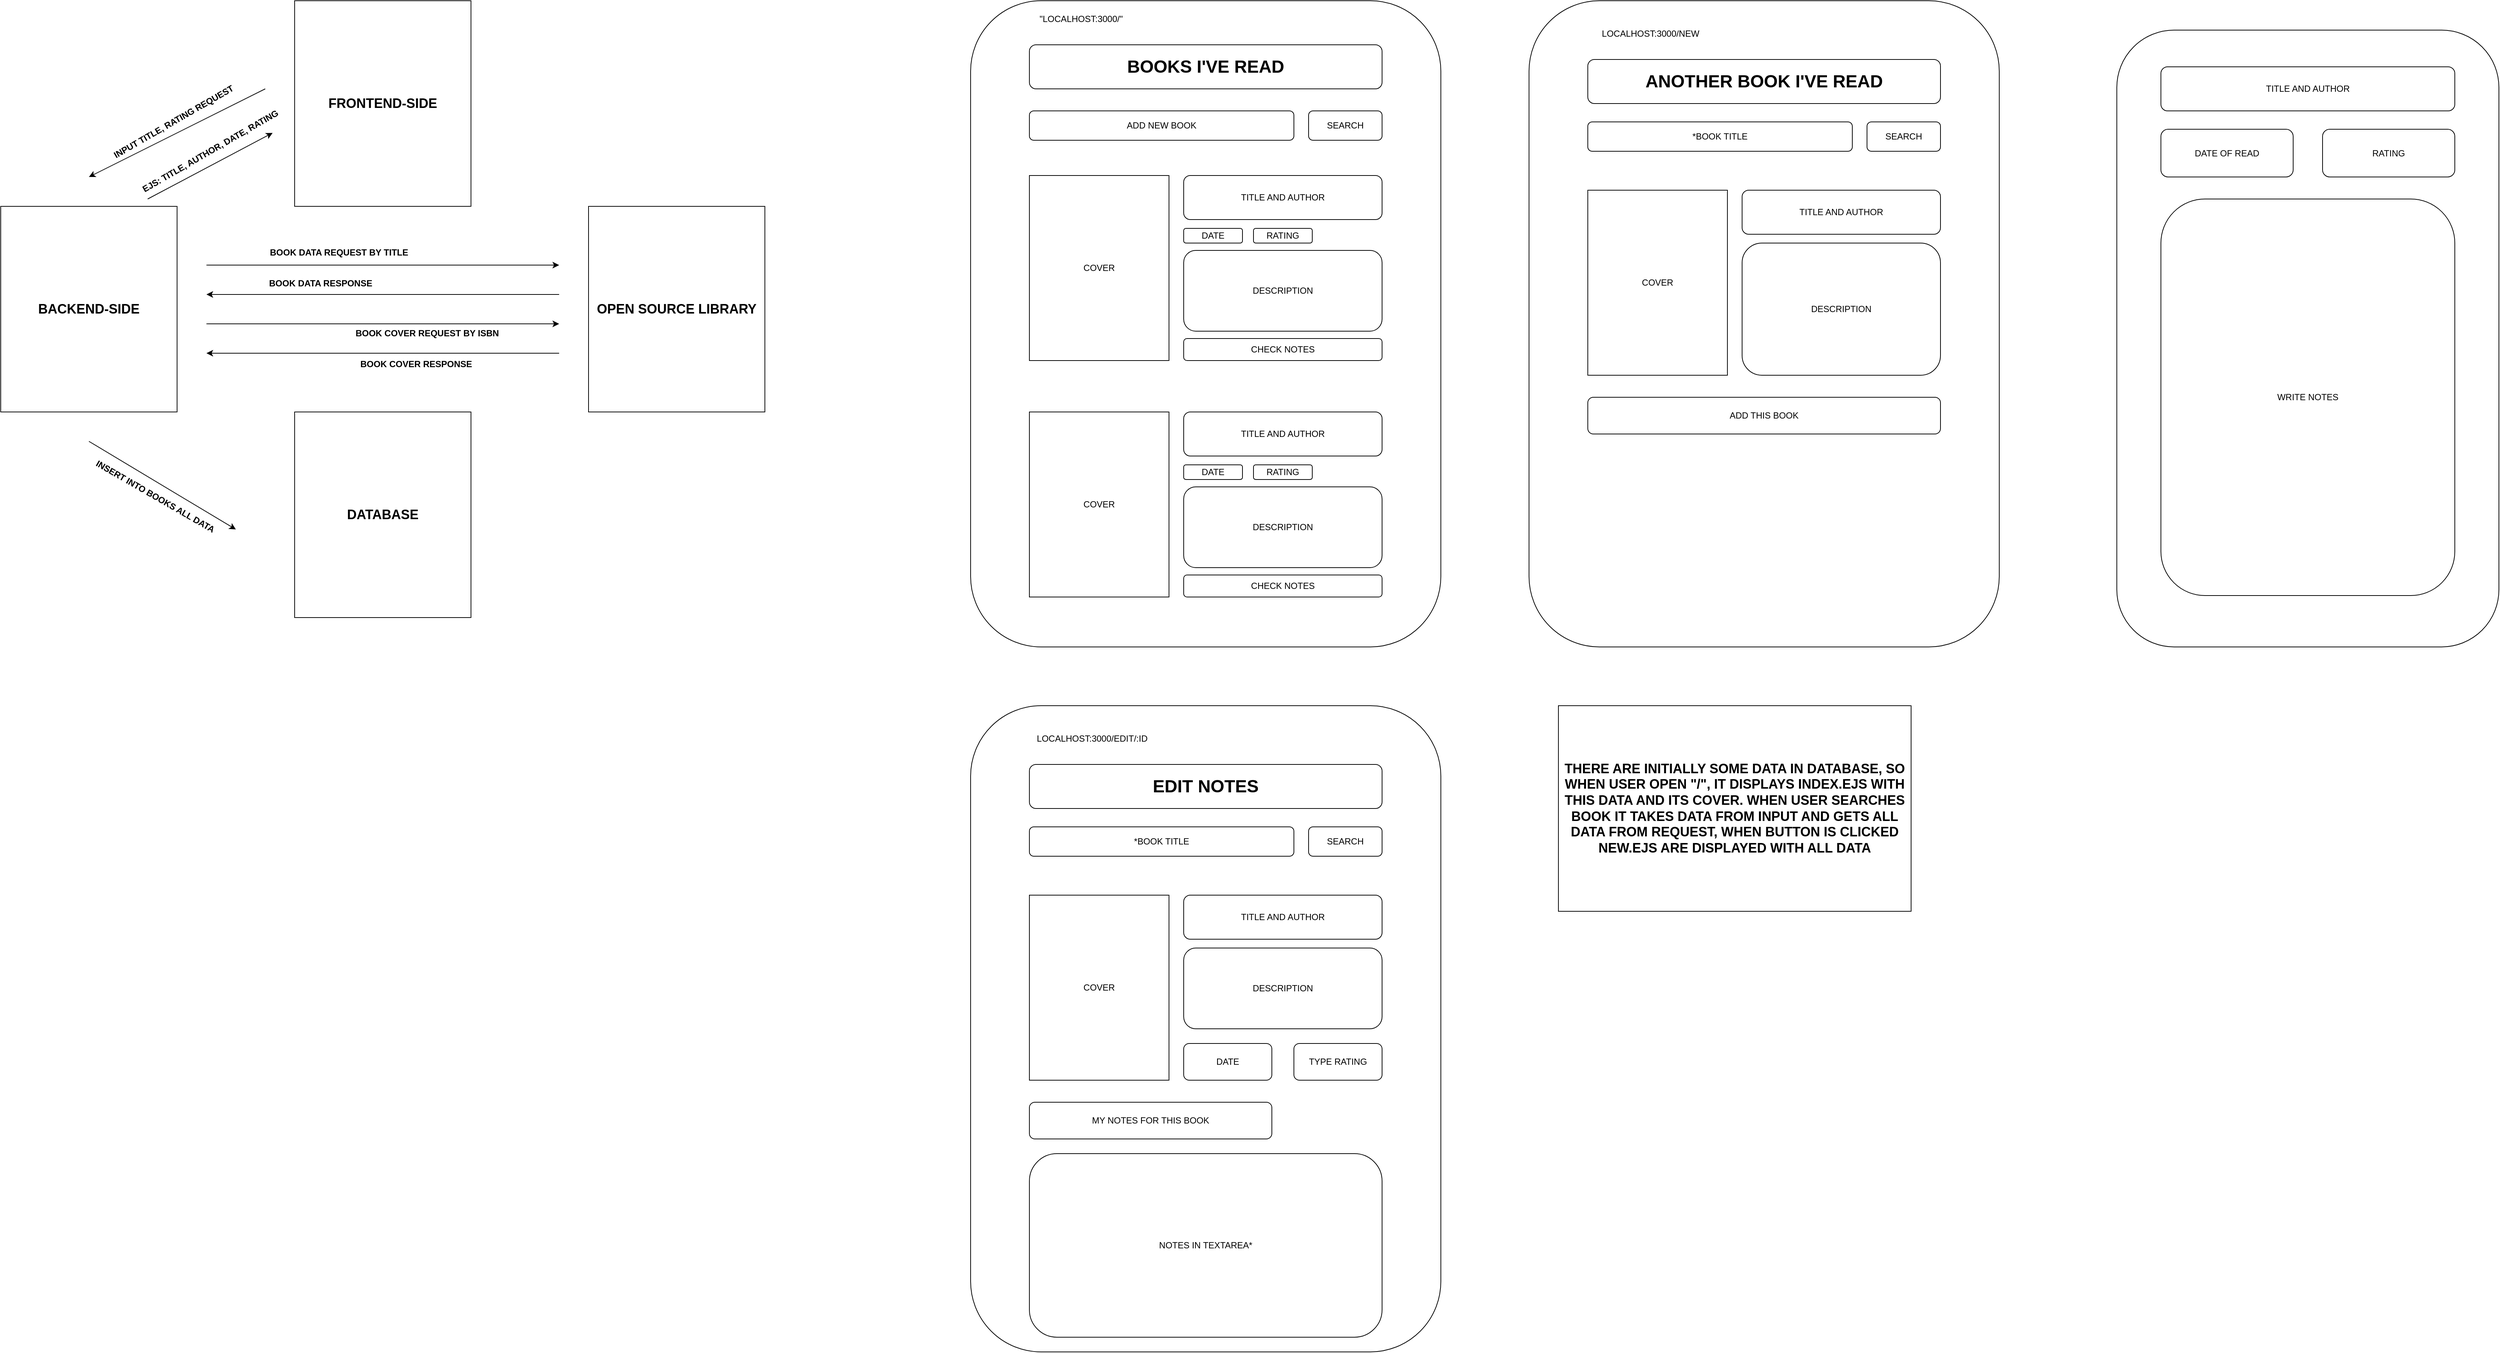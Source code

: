 <mxfile version="24.7.7">
  <diagram name="Страница — 1" id="QrU37pm7vkUHMY58r9gZ">
    <mxGraphModel dx="2726" dy="749" grid="1" gridSize="10" guides="1" tooltips="1" connect="1" arrows="1" fold="1" page="0" pageScale="1" pageWidth="827" pageHeight="1169" math="0" shadow="0">
      <root>
        <mxCell id="0" />
        <mxCell id="1" parent="0" />
        <mxCell id="GPMj4IqnTHS0_m07yQW1-1" value="&lt;h2&gt;OPEN SOURCE LIBRARY&lt;/h2&gt;" style="rounded=0;whiteSpace=wrap;html=1;" parent="1" vertex="1">
          <mxGeometry x="-120" y="320" width="240" height="280" as="geometry" />
        </mxCell>
        <mxCell id="GPMj4IqnTHS0_m07yQW1-3" value="&lt;h2&gt;BACKEND-SIDE&lt;/h2&gt;" style="rounded=0;whiteSpace=wrap;html=1;" parent="1" vertex="1">
          <mxGeometry x="-920" y="320" width="240" height="280" as="geometry" />
        </mxCell>
        <mxCell id="GPMj4IqnTHS0_m07yQW1-4" value="&lt;h2&gt;DATABASE&lt;/h2&gt;" style="rounded=0;whiteSpace=wrap;html=1;" parent="1" vertex="1">
          <mxGeometry x="-520" y="600" width="240" height="280" as="geometry" />
        </mxCell>
        <mxCell id="GPMj4IqnTHS0_m07yQW1-5" value="&lt;h2&gt;FRONTEND-SIDE&lt;/h2&gt;" style="rounded=0;whiteSpace=wrap;html=1;" parent="1" vertex="1">
          <mxGeometry x="-520" y="40" width="240" height="280" as="geometry" />
        </mxCell>
        <mxCell id="GPMj4IqnTHS0_m07yQW1-10" value="" style="endArrow=classic;html=1;rounded=0;" parent="1" edge="1">
          <mxGeometry width="50" height="50" relative="1" as="geometry">
            <mxPoint x="-160" y="520" as="sourcePoint" />
            <mxPoint x="-640" y="520" as="targetPoint" />
            <Array as="points">
              <mxPoint x="-400" y="520" />
            </Array>
          </mxGeometry>
        </mxCell>
        <mxCell id="GPMj4IqnTHS0_m07yQW1-11" value="BOOK COVER RESPONSE" style="text;html=1;align=center;verticalAlign=middle;resizable=0;points=[];autosize=1;strokeColor=none;fillColor=none;fontStyle=1" parent="1" vertex="1">
          <mxGeometry x="-440" y="520" width="170" height="30" as="geometry" />
        </mxCell>
        <mxCell id="GPMj4IqnTHS0_m07yQW1-12" value="" style="endArrow=classic;html=1;rounded=0;" parent="1" edge="1">
          <mxGeometry width="50" height="50" relative="1" as="geometry">
            <mxPoint x="-560" y="160" as="sourcePoint" />
            <mxPoint x="-800" y="280" as="targetPoint" />
          </mxGeometry>
        </mxCell>
        <mxCell id="GPMj4IqnTHS0_m07yQW1-13" value="INPUT TITLE, RATING REQUEST" style="text;html=1;align=center;verticalAlign=middle;resizable=0;points=[];autosize=1;strokeColor=none;fillColor=none;fontStyle=1;rotation=-30;" parent="1" vertex="1">
          <mxGeometry x="-790" y="190" width="210" height="30" as="geometry" />
        </mxCell>
        <mxCell id="GPMj4IqnTHS0_m07yQW1-14" value="" style="endArrow=classic;html=1;rounded=0;" parent="1" edge="1">
          <mxGeometry width="50" height="50" relative="1" as="geometry">
            <mxPoint x="-640" y="400" as="sourcePoint" />
            <mxPoint x="-160" y="400" as="targetPoint" />
          </mxGeometry>
        </mxCell>
        <mxCell id="GPMj4IqnTHS0_m07yQW1-15" value="BOOK DATA REQUEST BY TITLE" style="text;html=1;align=center;verticalAlign=middle;resizable=0;points=[];autosize=1;strokeColor=none;fillColor=none;fontStyle=1;labelBackgroundColor=none;" parent="1" vertex="1">
          <mxGeometry x="-565" y="368" width="210" height="30" as="geometry" />
        </mxCell>
        <mxCell id="GPMj4IqnTHS0_m07yQW1-16" value="" style="endArrow=classic;html=1;rounded=0;" parent="1" edge="1">
          <mxGeometry width="50" height="50" relative="1" as="geometry">
            <mxPoint x="-160" y="440" as="sourcePoint" />
            <mxPoint x="-640" y="440" as="targetPoint" />
          </mxGeometry>
        </mxCell>
        <mxCell id="GPMj4IqnTHS0_m07yQW1-19" value="BOOK DATA RESPONSE" style="text;html=1;align=center;verticalAlign=middle;resizable=0;points=[];autosize=1;strokeColor=none;fillColor=none;fontStyle=1" parent="1" vertex="1">
          <mxGeometry x="-565" y="410" width="160" height="30" as="geometry" />
        </mxCell>
        <mxCell id="GPMj4IqnTHS0_m07yQW1-20" value="" style="endArrow=classic;html=1;rounded=0;" parent="1" edge="1">
          <mxGeometry width="50" height="50" relative="1" as="geometry">
            <mxPoint x="-640" y="480" as="sourcePoint" />
            <mxPoint x="-160" y="480" as="targetPoint" />
          </mxGeometry>
        </mxCell>
        <mxCell id="GPMj4IqnTHS0_m07yQW1-21" value="BOOK COVER REQUEST BY ISBN" style="text;html=1;align=center;verticalAlign=middle;resizable=0;points=[];autosize=1;strokeColor=none;fillColor=none;fontStyle=1" parent="1" vertex="1">
          <mxGeometry x="-450" y="478" width="220" height="30" as="geometry" />
        </mxCell>
        <mxCell id="GPMj4IqnTHS0_m07yQW1-22" value="" style="endArrow=classic;html=1;rounded=0;" parent="1" edge="1">
          <mxGeometry width="50" height="50" relative="1" as="geometry">
            <mxPoint x="-800" y="640" as="sourcePoint" />
            <mxPoint x="-600" y="760" as="targetPoint" />
          </mxGeometry>
        </mxCell>
        <mxCell id="GPMj4IqnTHS0_m07yQW1-23" value="INSERT INTO BOOKS ALL DATA" style="text;html=1;align=center;verticalAlign=middle;resizable=0;points=[];autosize=1;strokeColor=none;fillColor=none;fontStyle=1;rotation=30;" parent="1" vertex="1">
          <mxGeometry x="-810" y="700" width="200" height="30" as="geometry" />
        </mxCell>
        <mxCell id="GPMj4IqnTHS0_m07yQW1-27" value="" style="endArrow=classic;html=1;rounded=0;" parent="1" edge="1">
          <mxGeometry width="50" height="50" relative="1" as="geometry">
            <mxPoint x="-720" y="310" as="sourcePoint" />
            <mxPoint x="-550" y="220" as="targetPoint" />
          </mxGeometry>
        </mxCell>
        <mxCell id="GPMj4IqnTHS0_m07yQW1-28" value="EJS: TITLE, AUTHOR, DATE, RATING" style="text;html=1;align=center;verticalAlign=middle;resizable=0;points=[];autosize=1;strokeColor=none;fillColor=none;fontStyle=1;rotation=-30;" parent="1" vertex="1">
          <mxGeometry x="-750" y="230" width="230" height="30" as="geometry" />
        </mxCell>
        <mxCell id="GPMj4IqnTHS0_m07yQW1-29" value="" style="rounded=1;whiteSpace=wrap;html=1;" parent="1" vertex="1">
          <mxGeometry x="400" y="40" width="640" height="880" as="geometry" />
        </mxCell>
        <mxCell id="GPMj4IqnTHS0_m07yQW1-30" value="&lt;h1&gt;BOOKS I&#39;VE READ&lt;/h1&gt;" style="rounded=1;whiteSpace=wrap;html=1;" parent="1" vertex="1">
          <mxGeometry x="480" y="100" width="480" height="60" as="geometry" />
        </mxCell>
        <mxCell id="GPMj4IqnTHS0_m07yQW1-31" value="ADD NEW BOOK" style="rounded=1;whiteSpace=wrap;html=1;" parent="1" vertex="1">
          <mxGeometry x="480" y="190" width="360" height="40" as="geometry" />
        </mxCell>
        <mxCell id="GPMj4IqnTHS0_m07yQW1-32" value="SEARCH" style="rounded=1;whiteSpace=wrap;html=1;" parent="1" vertex="1">
          <mxGeometry x="860" y="190" width="100" height="40" as="geometry" />
        </mxCell>
        <mxCell id="GPMj4IqnTHS0_m07yQW1-33" value="COVER" style="rounded=0;whiteSpace=wrap;html=1;" parent="1" vertex="1">
          <mxGeometry x="480" y="278" width="190" height="252" as="geometry" />
        </mxCell>
        <mxCell id="GPMj4IqnTHS0_m07yQW1-34" value="TITLE AND AUTHOR" style="rounded=1;whiteSpace=wrap;html=1;" parent="1" vertex="1">
          <mxGeometry x="690" y="278" width="270" height="60" as="geometry" />
        </mxCell>
        <mxCell id="GPMj4IqnTHS0_m07yQW1-36" value="DATE" style="rounded=1;whiteSpace=wrap;html=1;" parent="1" vertex="1">
          <mxGeometry x="690" y="350" width="80" height="20" as="geometry" />
        </mxCell>
        <mxCell id="GPMj4IqnTHS0_m07yQW1-37" value="DESCRIPTION" style="rounded=1;whiteSpace=wrap;html=1;" parent="1" vertex="1">
          <mxGeometry x="690" y="380" width="270" height="110" as="geometry" />
        </mxCell>
        <mxCell id="GPMj4IqnTHS0_m07yQW1-38" value="RATING" style="rounded=1;whiteSpace=wrap;html=1;" parent="1" vertex="1">
          <mxGeometry x="785" y="350" width="80" height="20" as="geometry" />
        </mxCell>
        <mxCell id="GPMj4IqnTHS0_m07yQW1-40" value="CHECK NOTES" style="rounded=1;whiteSpace=wrap;html=1;" parent="1" vertex="1">
          <mxGeometry x="690" y="500" width="270" height="30" as="geometry" />
        </mxCell>
        <mxCell id="GPMj4IqnTHS0_m07yQW1-41" value="&quot;LOCALHOST:3000/&quot;" style="text;html=1;align=center;verticalAlign=middle;resizable=0;points=[];autosize=1;strokeColor=none;fillColor=none;" parent="1" vertex="1">
          <mxGeometry x="480" y="50" width="140" height="30" as="geometry" />
        </mxCell>
        <mxCell id="GPMj4IqnTHS0_m07yQW1-54" value="COVER" style="rounded=0;whiteSpace=wrap;html=1;" parent="1" vertex="1">
          <mxGeometry x="480" y="600" width="190" height="252" as="geometry" />
        </mxCell>
        <mxCell id="GPMj4IqnTHS0_m07yQW1-55" value="TITLE AND AUTHOR" style="rounded=1;whiteSpace=wrap;html=1;" parent="1" vertex="1">
          <mxGeometry x="690" y="600" width="270" height="60" as="geometry" />
        </mxCell>
        <mxCell id="GPMj4IqnTHS0_m07yQW1-56" value="DATE" style="rounded=1;whiteSpace=wrap;html=1;" parent="1" vertex="1">
          <mxGeometry x="690" y="672" width="80" height="20" as="geometry" />
        </mxCell>
        <mxCell id="GPMj4IqnTHS0_m07yQW1-57" value="DESCRIPTION" style="rounded=1;whiteSpace=wrap;html=1;" parent="1" vertex="1">
          <mxGeometry x="690" y="702" width="270" height="110" as="geometry" />
        </mxCell>
        <mxCell id="GPMj4IqnTHS0_m07yQW1-58" value="RATING" style="rounded=1;whiteSpace=wrap;html=1;" parent="1" vertex="1">
          <mxGeometry x="785" y="672" width="80" height="20" as="geometry" />
        </mxCell>
        <mxCell id="GPMj4IqnTHS0_m07yQW1-59" value="CHECK NOTES" style="rounded=1;whiteSpace=wrap;html=1;" parent="1" vertex="1">
          <mxGeometry x="690" y="822" width="270" height="30" as="geometry" />
        </mxCell>
        <mxCell id="GPMj4IqnTHS0_m07yQW1-70" value="" style="rounded=1;whiteSpace=wrap;html=1;" parent="1" vertex="1">
          <mxGeometry x="1160" y="40" width="640" height="880" as="geometry" />
        </mxCell>
        <mxCell id="GPMj4IqnTHS0_m07yQW1-89" value="*BOOK TITLE" style="rounded=1;whiteSpace=wrap;html=1;" parent="1" vertex="1">
          <mxGeometry x="1240" y="205" width="360" height="40" as="geometry" />
        </mxCell>
        <mxCell id="GPMj4IqnTHS0_m07yQW1-90" value="SEARCH" style="rounded=1;whiteSpace=wrap;html=1;" parent="1" vertex="1">
          <mxGeometry x="1620" y="205" width="100" height="40" as="geometry" />
        </mxCell>
        <mxCell id="GPMj4IqnTHS0_m07yQW1-91" value="&lt;h1&gt;ANOTHER BOOK I&#39;VE READ&lt;/h1&gt;" style="rounded=1;whiteSpace=wrap;html=1;" parent="1" vertex="1">
          <mxGeometry x="1240" y="120" width="480" height="60" as="geometry" />
        </mxCell>
        <mxCell id="GPMj4IqnTHS0_m07yQW1-92" value="COVER" style="rounded=0;whiteSpace=wrap;html=1;" parent="1" vertex="1">
          <mxGeometry x="1240" y="298" width="190" height="252" as="geometry" />
        </mxCell>
        <mxCell id="GPMj4IqnTHS0_m07yQW1-93" value="TITLE AND AUTHOR" style="rounded=1;whiteSpace=wrap;html=1;" parent="1" vertex="1">
          <mxGeometry x="1450" y="298" width="270" height="60" as="geometry" />
        </mxCell>
        <mxCell id="GPMj4IqnTHS0_m07yQW1-94" value="DESCRIPTION" style="rounded=1;whiteSpace=wrap;html=1;" parent="1" vertex="1">
          <mxGeometry x="1450" y="370" width="270" height="180" as="geometry" />
        </mxCell>
        <mxCell id="GPMj4IqnTHS0_m07yQW1-97" value="ADD THIS BOOK" style="rounded=1;whiteSpace=wrap;html=1;" parent="1" vertex="1">
          <mxGeometry x="1240" y="580" width="480" height="50" as="geometry" />
        </mxCell>
        <mxCell id="GPMj4IqnTHS0_m07yQW1-98" value="LOCALHOST:3000/NEW" style="text;html=1;align=center;verticalAlign=middle;resizable=0;points=[];autosize=1;strokeColor=none;fillColor=none;" parent="1" vertex="1">
          <mxGeometry x="1245" y="70" width="160" height="30" as="geometry" />
        </mxCell>
        <mxCell id="GPMj4IqnTHS0_m07yQW1-100" value="" style="rounded=1;whiteSpace=wrap;html=1;" parent="1" vertex="1">
          <mxGeometry x="400" y="1000" width="640" height="880" as="geometry" />
        </mxCell>
        <mxCell id="GPMj4IqnTHS0_m07yQW1-101" value="*BOOK TITLE" style="rounded=1;whiteSpace=wrap;html=1;" parent="1" vertex="1">
          <mxGeometry x="480" y="1165" width="360" height="40" as="geometry" />
        </mxCell>
        <mxCell id="GPMj4IqnTHS0_m07yQW1-102" value="SEARCH" style="rounded=1;whiteSpace=wrap;html=1;" parent="1" vertex="1">
          <mxGeometry x="860" y="1165" width="100" height="40" as="geometry" />
        </mxCell>
        <mxCell id="GPMj4IqnTHS0_m07yQW1-103" value="&lt;h1&gt;EDIT NOTES&lt;/h1&gt;" style="rounded=1;whiteSpace=wrap;html=1;" parent="1" vertex="1">
          <mxGeometry x="480" y="1080" width="480" height="60" as="geometry" />
        </mxCell>
        <mxCell id="GPMj4IqnTHS0_m07yQW1-104" value="COVER" style="rounded=0;whiteSpace=wrap;html=1;" parent="1" vertex="1">
          <mxGeometry x="480" y="1258" width="190" height="252" as="geometry" />
        </mxCell>
        <mxCell id="GPMj4IqnTHS0_m07yQW1-105" value="TITLE AND AUTHOR" style="rounded=1;whiteSpace=wrap;html=1;" parent="1" vertex="1">
          <mxGeometry x="690" y="1258" width="270" height="60" as="geometry" />
        </mxCell>
        <mxCell id="GPMj4IqnTHS0_m07yQW1-106" value="DESCRIPTION" style="rounded=1;whiteSpace=wrap;html=1;" parent="1" vertex="1">
          <mxGeometry x="690" y="1330" width="270" height="110" as="geometry" />
        </mxCell>
        <mxCell id="GPMj4IqnTHS0_m07yQW1-107" value="DATE" style="rounded=1;whiteSpace=wrap;html=1;" parent="1" vertex="1">
          <mxGeometry x="690" y="1460" width="120" height="50" as="geometry" />
        </mxCell>
        <mxCell id="GPMj4IqnTHS0_m07yQW1-108" value="TYPE RATING" style="rounded=1;whiteSpace=wrap;html=1;" parent="1" vertex="1">
          <mxGeometry x="840" y="1460" width="120" height="50" as="geometry" />
        </mxCell>
        <mxCell id="GPMj4IqnTHS0_m07yQW1-109" value="MY NOTES FOR THIS BOOK" style="rounded=1;whiteSpace=wrap;html=1;" parent="1" vertex="1">
          <mxGeometry x="480" y="1540" width="330" height="50" as="geometry" />
        </mxCell>
        <mxCell id="GPMj4IqnTHS0_m07yQW1-110" value="LOCALHOST:3000/EDIT/:ID" style="text;html=1;align=center;verticalAlign=middle;resizable=0;points=[];autosize=1;strokeColor=none;fillColor=none;" parent="1" vertex="1">
          <mxGeometry x="480" y="1030" width="170" height="30" as="geometry" />
        </mxCell>
        <mxCell id="GPMj4IqnTHS0_m07yQW1-111" value="NOTES IN TEXTAREA*" style="rounded=1;whiteSpace=wrap;html=1;" parent="1" vertex="1">
          <mxGeometry x="480" y="1610" width="480" height="250" as="geometry" />
        </mxCell>
        <mxCell id="GPMj4IqnTHS0_m07yQW1-112" value="&lt;h2&gt;THERE ARE INITIALLY SOME DATA IN DATABASE, SO WHEN USER OPEN &quot;/&quot;, IT DISPLAYS INDEX.EJS WITH THIS DATA AND ITS COVER. WHEN USER SEARCHES BOOK IT TAKES DATA FROM INPUT AND GETS ALL DATA FROM REQUEST, WHEN BUTTON IS CLICKED NEW.EJS ARE DISPLAYED WITH ALL DATA&lt;/h2&gt;" style="rounded=0;whiteSpace=wrap;html=1;" parent="1" vertex="1">
          <mxGeometry x="1200" y="1000" width="480" height="280" as="geometry" />
        </mxCell>
        <mxCell id="HQc-nn4o1unBynW0NOAv-14" value="" style="rounded=1;whiteSpace=wrap;html=1;" vertex="1" parent="1">
          <mxGeometry x="1960" y="80" width="520" height="840" as="geometry" />
        </mxCell>
        <mxCell id="HQc-nn4o1unBynW0NOAv-15" value="TITLE AND AUTHOR" style="rounded=1;whiteSpace=wrap;html=1;" vertex="1" parent="1">
          <mxGeometry x="2020" y="130" width="400" height="60" as="geometry" />
        </mxCell>
        <mxCell id="HQc-nn4o1unBynW0NOAv-16" value="DATE OF READ" style="rounded=1;whiteSpace=wrap;html=1;" vertex="1" parent="1">
          <mxGeometry x="2020" y="215" width="180" height="65" as="geometry" />
        </mxCell>
        <mxCell id="HQc-nn4o1unBynW0NOAv-17" value="RATING" style="rounded=1;whiteSpace=wrap;html=1;" vertex="1" parent="1">
          <mxGeometry x="2240" y="215" width="180" height="65" as="geometry" />
        </mxCell>
        <mxCell id="HQc-nn4o1unBynW0NOAv-18" value="WRITE NOTES" style="rounded=1;whiteSpace=wrap;html=1;" vertex="1" parent="1">
          <mxGeometry x="2020" y="310" width="400" height="540" as="geometry" />
        </mxCell>
      </root>
    </mxGraphModel>
  </diagram>
</mxfile>
